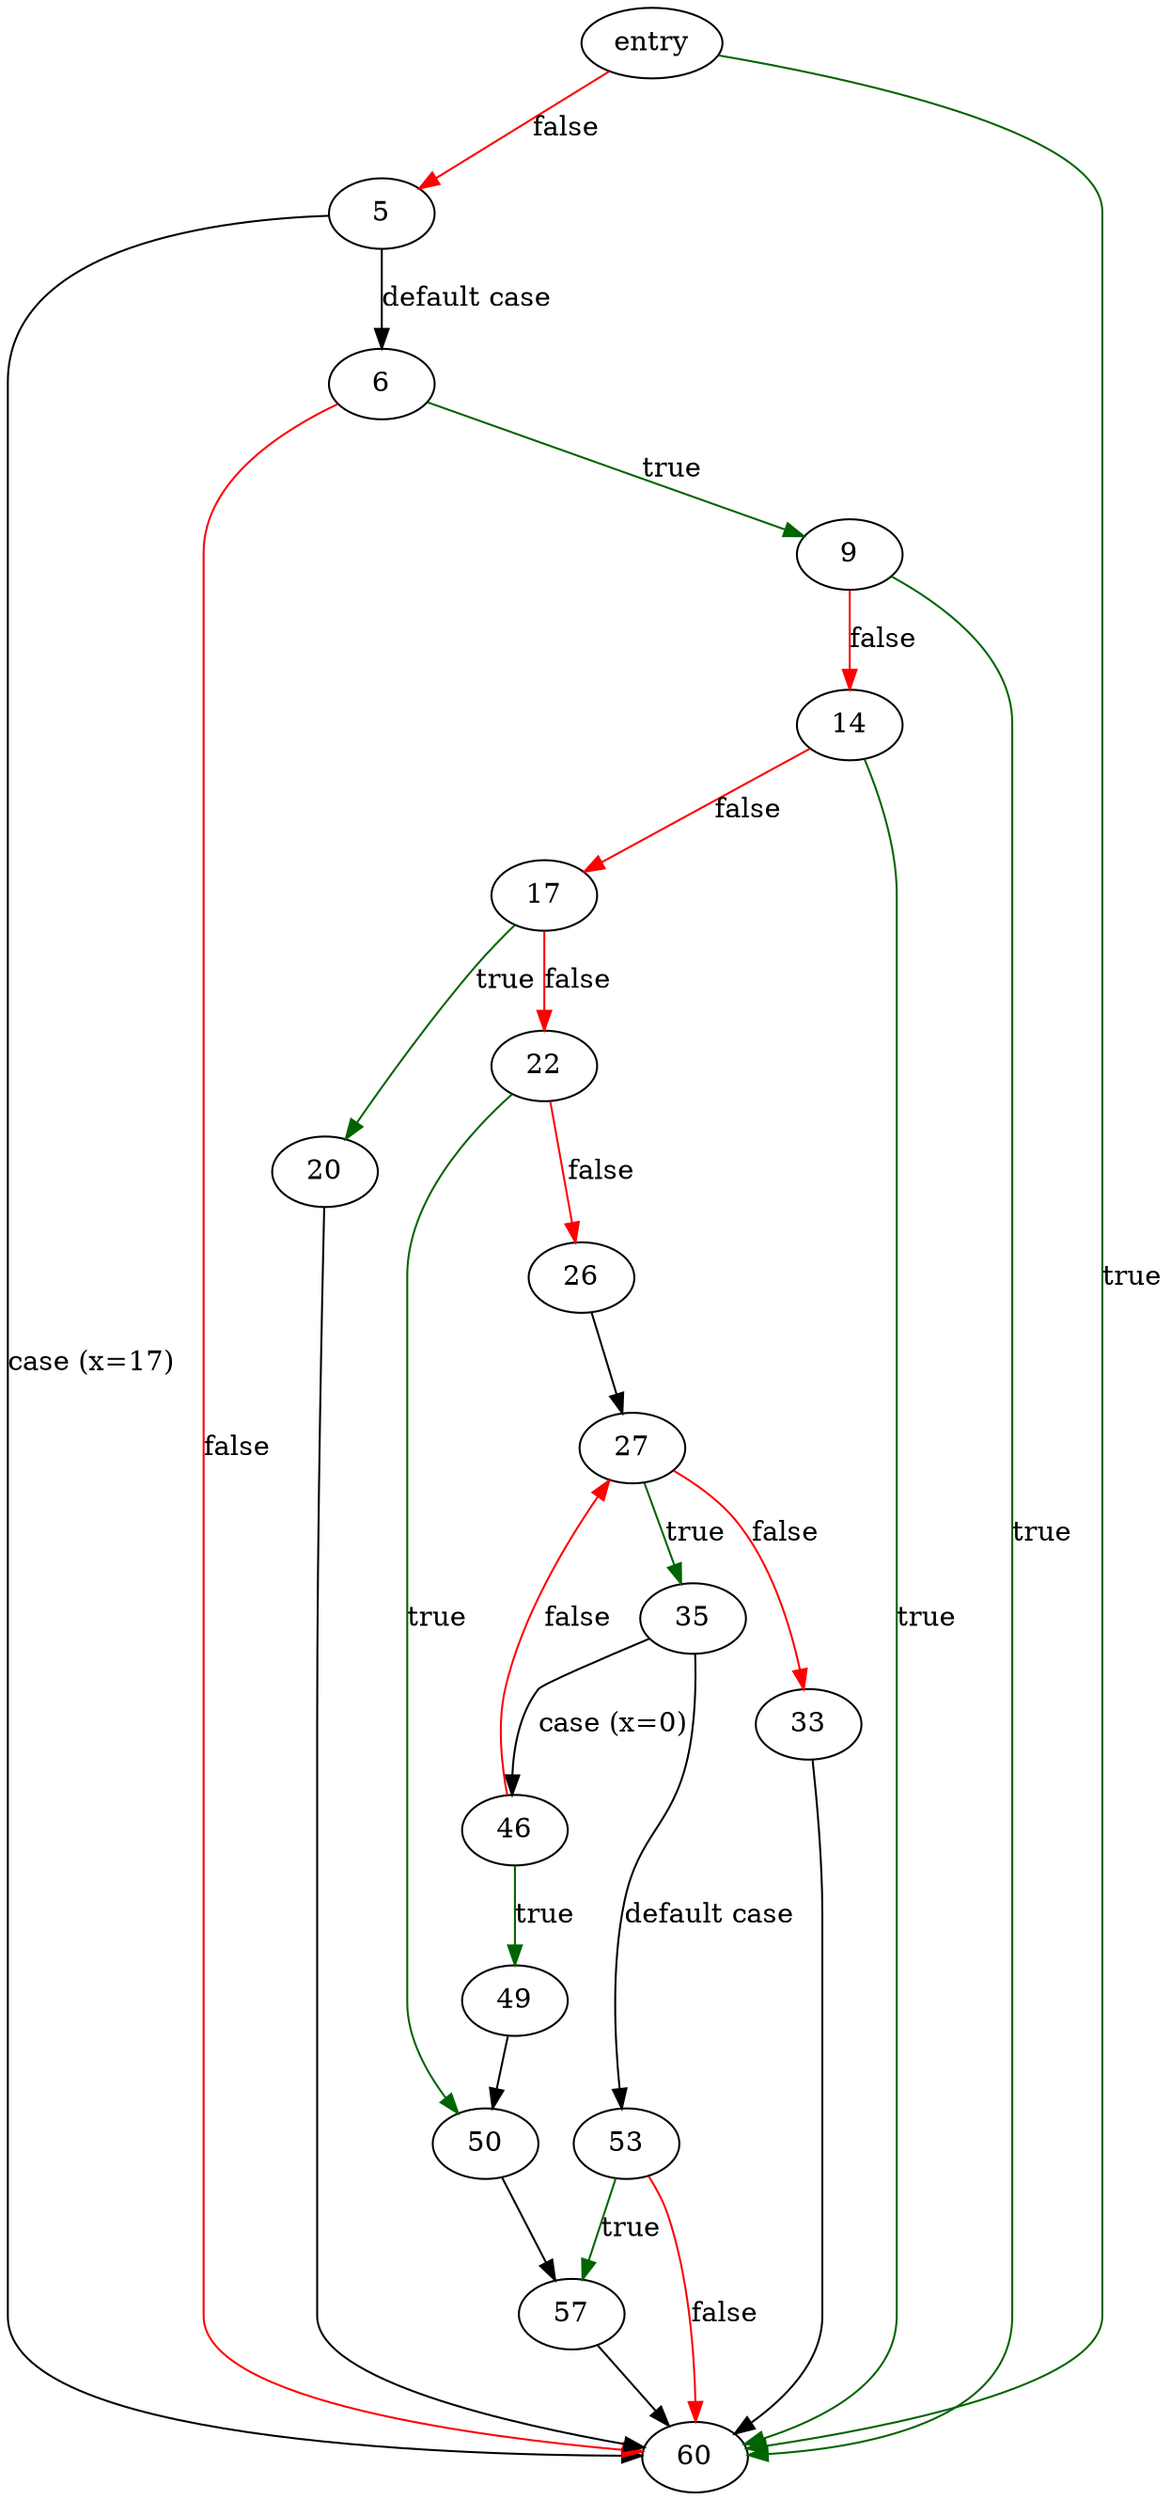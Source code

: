 digraph "ignorable_failure" {
	// Node definitions.
	2 [label=entry];
	5;
	6;
	9;
	14;
	17;
	20;
	22;
	26;
	27;
	33;
	35;
	46;
	49;
	50;
	53;
	57;
	60;

	// Edge definitions.
	2 -> 5 [
		color=red
		label=false
	];
	2 -> 60 [
		color=darkgreen
		label=true
	];
	5 -> 6 [label="default case"];
	5 -> 60 [label="case (x=17)"];
	6 -> 9 [
		color=darkgreen
		label=true
	];
	6 -> 60 [
		color=red
		label=false
	];
	9 -> 14 [
		color=red
		label=false
	];
	9 -> 60 [
		color=darkgreen
		label=true
	];
	14 -> 17 [
		color=red
		label=false
	];
	14 -> 60 [
		color=darkgreen
		label=true
	];
	17 -> 20 [
		color=darkgreen
		label=true
	];
	17 -> 22 [
		color=red
		label=false
	];
	20 -> 60;
	22 -> 26 [
		color=red
		label=false
	];
	22 -> 50 [
		color=darkgreen
		label=true
	];
	26 -> 27;
	27 -> 33 [
		color=red
		label=false
	];
	27 -> 35 [
		color=darkgreen
		label=true
	];
	33 -> 60;
	35 -> 46 [label="case (x=0)"];
	35 -> 53 [label="default case"];
	46 -> 27 [
		color=red
		label=false
	];
	46 -> 49 [
		color=darkgreen
		label=true
	];
	49 -> 50;
	50 -> 57;
	53 -> 57 [
		color=darkgreen
		label=true
	];
	53 -> 60 [
		color=red
		label=false
	];
	57 -> 60;
}